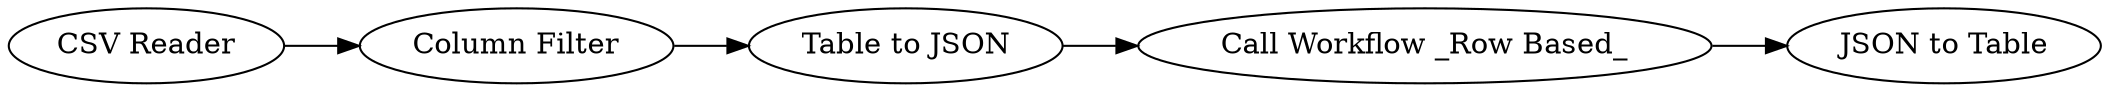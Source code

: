 digraph {
	5 -> 6
	3 -> 4
	1 -> 3
	4 -> 5
	5 [label="Call Workflow _Row Based_"]
	1 [label="CSV Reader"]
	4 [label="Table to JSON"]
	6 [label="JSON to Table"]
	3 [label="Column Filter"]
	rankdir=LR
}
